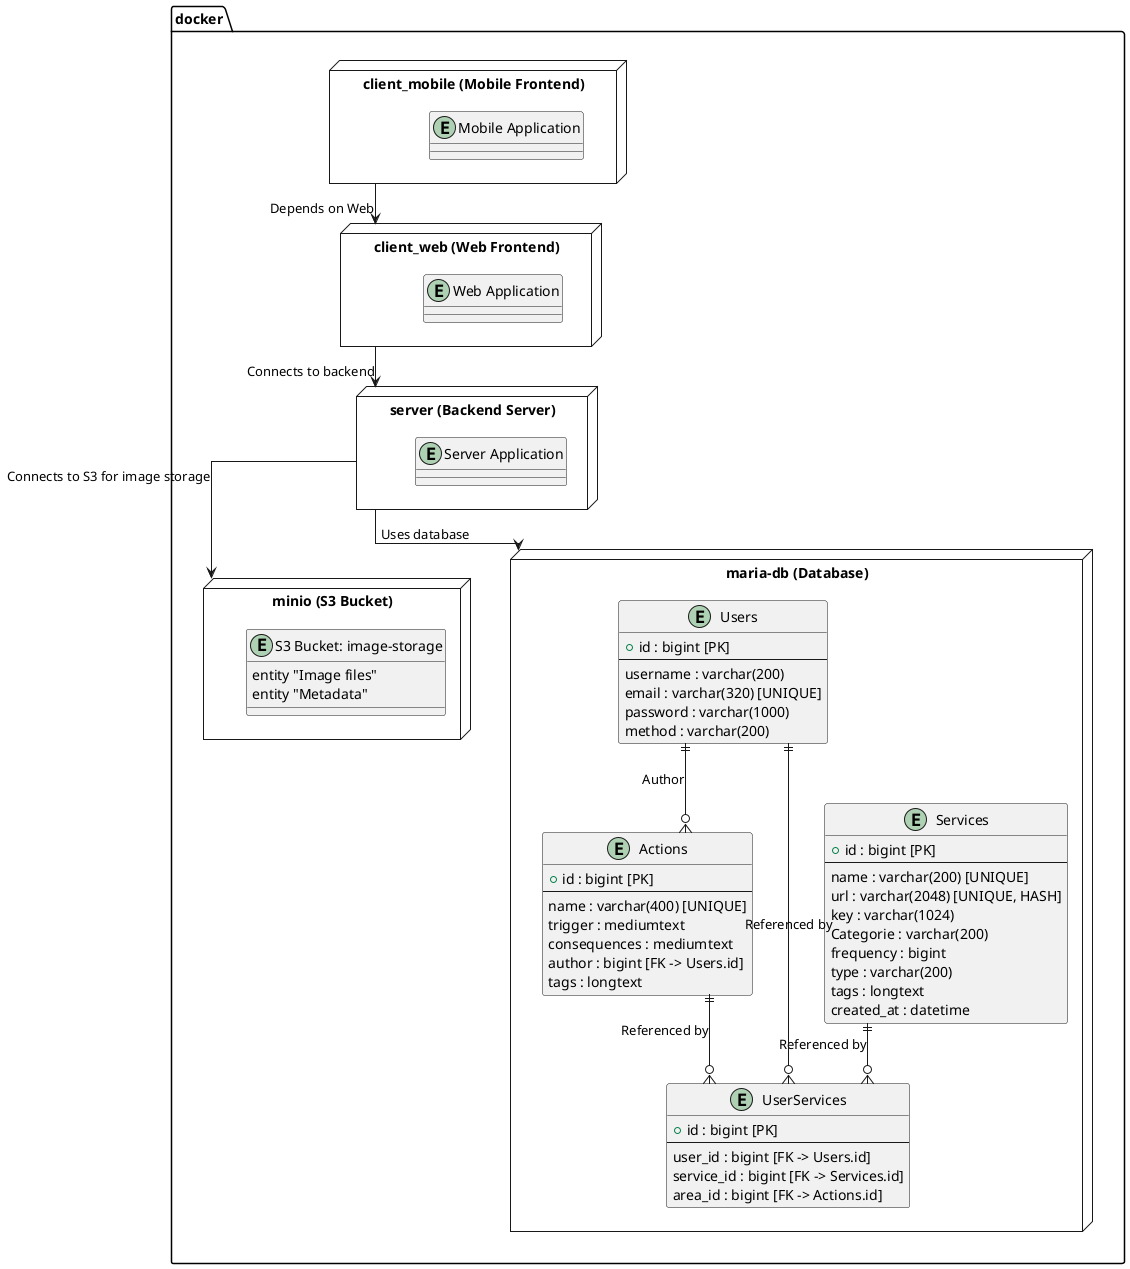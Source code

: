 @startuml main

allow_mixing
skinparam linetype ortho

namespace docker {
    
    node "minio (S3 Bucket)" as minio {
        entity "S3 Bucket: image-storage" {
            entity "Image files"
            entity "Metadata"
        }
    }
    
    node "maria-db (Database)" as mariadb {
        entity "Actions" as actions {
            +id : bigint [PK]
            --
            name : varchar(400) [UNIQUE]
            trigger : mediumtext
            consequences : mediumtext
            author : bigint [FK -> Users.id]
            tags : longtext
        }

        entity "Services" as services {
            +id : bigint [PK]
            --
            name : varchar(200) [UNIQUE]
            url : varchar(2048) [UNIQUE, HASH]
            key : varchar(1024)
            Categorie : varchar(200)
            frequency : bigint
            type : varchar(200)
            tags : longtext
            created_at : datetime
        }

        entity "UserServices" as userservices {
            +id : bigint [PK]
            --
            user_id : bigint [FK -> Users.id]
            service_id : bigint [FK -> Services.id]
            area_id : bigint [FK -> Actions.id]
        }

        entity "Users" as users {
            +id : bigint [PK]
            --
            username : varchar(200)
            email : varchar(320) [UNIQUE]
            password : varchar(1000)
            method : varchar(200)
        }

        ' Relationships
        actions ||--o{ userservices : "Referenced by"
        services ||--o{ userservices : "Referenced by"
        users ||--o{ userservices : "Referenced by"
        users ||--o{ actions : "Author"
    }

    node "server (Backend Server)" as server {
        entity "Server Application"
    }

    node "client_web (Web Frontend)" as web {
        entity "Web Application"
    }

    node "client_mobile (Mobile Frontend)" as mobile {
        entity "Mobile Application"
    }

    ' Relationships to show dependencies between the containers
    server --> mariadb : Uses database
    web --> server : Connects to backend
    mobile --> web : Depends on Web
    server --> minio : Connects to S3 for image storage

}

@enduml
